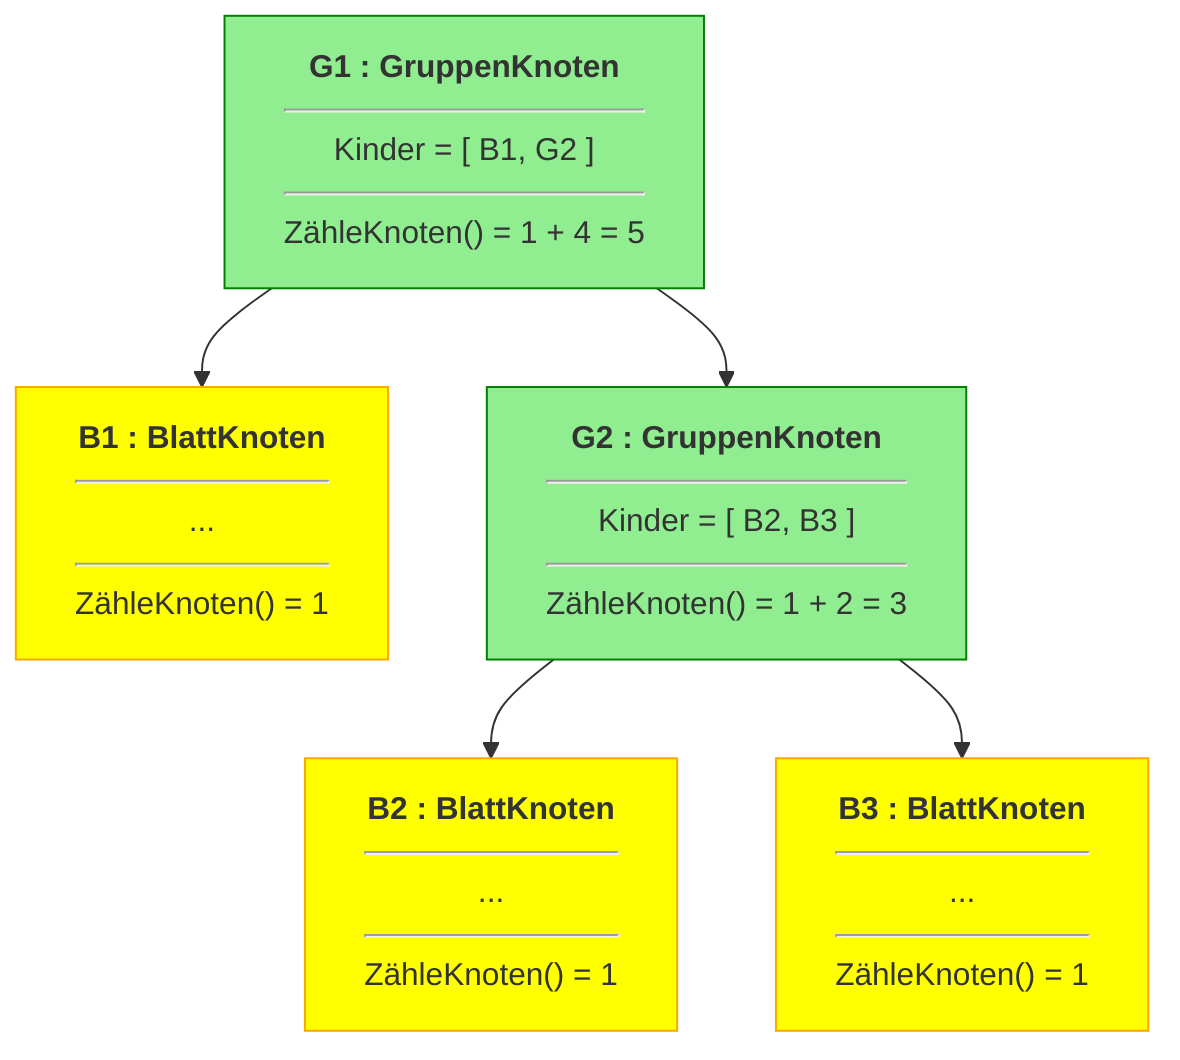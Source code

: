 flowchart TB

    G1["<b>G1 : GruppenKnoten</b><hr/>Kinder = [ B1, G2 ]<hr/>ZähleKnoten() = 1 + 4 = 5"]

    B1["<b>B1 : BlattKnoten</b><hr/>...<hr/>ZähleKnoten() = 1"]

    G2["<b>G2 : GruppenKnoten</b><hr/>Kinder = [ B2, B3 ]<hr/>ZähleKnoten() = 1 + 2 = 3"]

    B2["<b>B2 : BlattKnoten</b><hr/>...<hr/>ZähleKnoten() = 1"]
    B3["<b>B3 : BlattKnoten</b><hr/>...<hr/>ZähleKnoten() = 1"]

    G1 --> B1
    G1 --> G2
    G2 --> B2
    G2 --> B3

    style G1 fill:lightgreen,stroke:green
    style G2 fill:lightgreen,stroke:green

    style B1 fill:yellow,stroke:orange
    style B2 fill:yellow,stroke:orange
    style B3 fill:yellow,stroke:orange